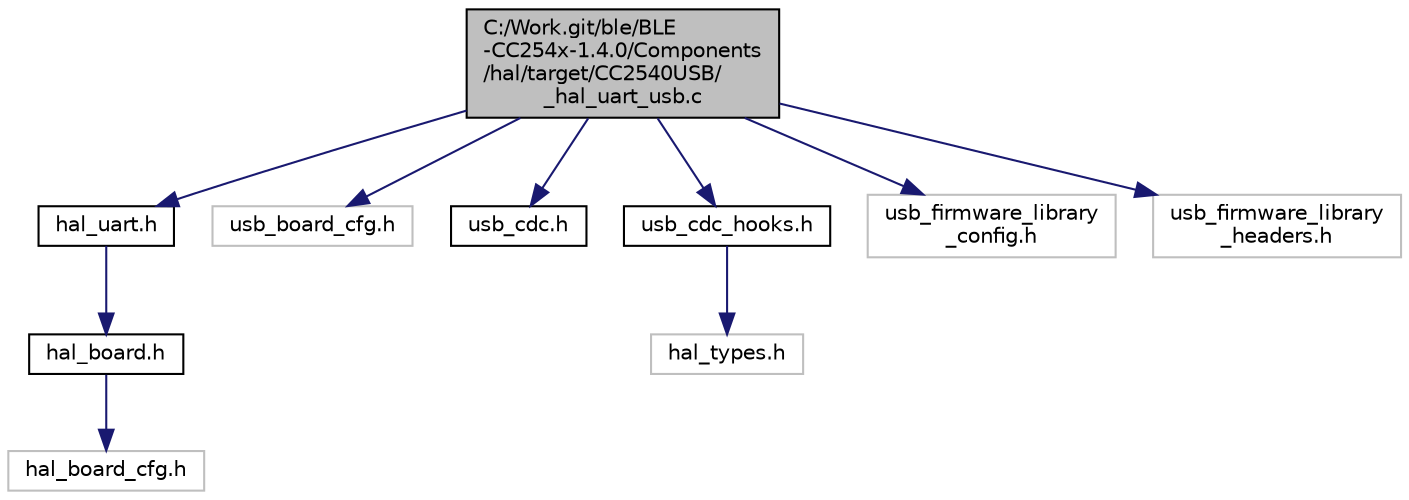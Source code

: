 digraph "C:/Work.git/ble/BLE-CC254x-1.4.0/Components/hal/target/CC2540USB/_hal_uart_usb.c"
{
  edge [fontname="Helvetica",fontsize="10",labelfontname="Helvetica",labelfontsize="10"];
  node [fontname="Helvetica",fontsize="10",shape=record];
  Node1 [label="C:/Work.git/ble/BLE\l-CC254x-1.4.0/Components\l/hal/target/CC2540USB/\l_hal_uart_usb.c",height=0.2,width=0.4,color="black", fillcolor="grey75", style="filled" fontcolor="black"];
  Node1 -> Node2 [color="midnightblue",fontsize="10",style="solid",fontname="Helvetica"];
  Node2 [label="hal_uart.h",height=0.2,width=0.4,color="black", fillcolor="white", style="filled",URL="$hal__uart_8h.html"];
  Node2 -> Node3 [color="midnightblue",fontsize="10",style="solid",fontname="Helvetica"];
  Node3 [label="hal_board.h",height=0.2,width=0.4,color="black", fillcolor="white", style="filled",URL="$_components_2hal_2include_2hal__board_8h.html"];
  Node3 -> Node4 [color="midnightblue",fontsize="10",style="solid",fontname="Helvetica"];
  Node4 [label="hal_board_cfg.h",height=0.2,width=0.4,color="grey75", fillcolor="white", style="filled"];
  Node1 -> Node5 [color="midnightblue",fontsize="10",style="solid",fontname="Helvetica"];
  Node5 [label="usb_board_cfg.h",height=0.2,width=0.4,color="grey75", fillcolor="white", style="filled"];
  Node1 -> Node6 [color="midnightblue",fontsize="10",style="solid",fontname="Helvetica"];
  Node6 [label="usb_cdc.h",height=0.2,width=0.4,color="black", fillcolor="white", style="filled",URL="$usb__cdc_8h.html"];
  Node1 -> Node7 [color="midnightblue",fontsize="10",style="solid",fontname="Helvetica"];
  Node7 [label="usb_cdc_hooks.h",height=0.2,width=0.4,color="black", fillcolor="white", style="filled",URL="$usb__cdc__hooks_8h.html"];
  Node7 -> Node8 [color="midnightblue",fontsize="10",style="solid",fontname="Helvetica"];
  Node8 [label="hal_types.h",height=0.2,width=0.4,color="grey75", fillcolor="white", style="filled"];
  Node1 -> Node9 [color="midnightblue",fontsize="10",style="solid",fontname="Helvetica"];
  Node9 [label="usb_firmware_library\l_config.h",height=0.2,width=0.4,color="grey75", fillcolor="white", style="filled"];
  Node1 -> Node10 [color="midnightblue",fontsize="10",style="solid",fontname="Helvetica"];
  Node10 [label="usb_firmware_library\l_headers.h",height=0.2,width=0.4,color="grey75", fillcolor="white", style="filled"];
}
